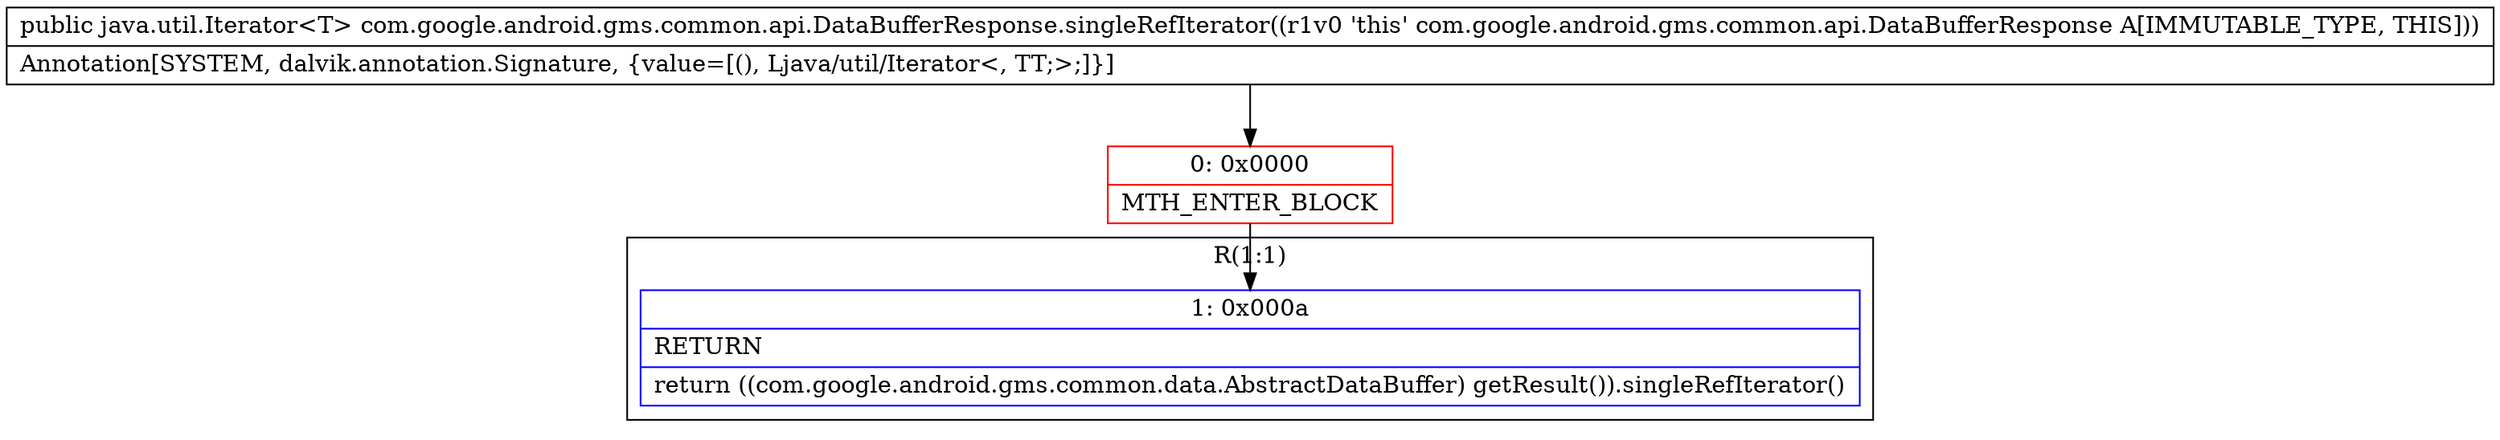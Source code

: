 digraph "CFG forcom.google.android.gms.common.api.DataBufferResponse.singleRefIterator()Ljava\/util\/Iterator;" {
subgraph cluster_Region_2036453168 {
label = "R(1:1)";
node [shape=record,color=blue];
Node_1 [shape=record,label="{1\:\ 0x000a|RETURN\l|return ((com.google.android.gms.common.data.AbstractDataBuffer) getResult()).singleRefIterator()\l}"];
}
Node_0 [shape=record,color=red,label="{0\:\ 0x0000|MTH_ENTER_BLOCK\l}"];
MethodNode[shape=record,label="{public java.util.Iterator\<T\> com.google.android.gms.common.api.DataBufferResponse.singleRefIterator((r1v0 'this' com.google.android.gms.common.api.DataBufferResponse A[IMMUTABLE_TYPE, THIS]))  | Annotation[SYSTEM, dalvik.annotation.Signature, \{value=[(), Ljava\/util\/Iterator\<, TT;\>;]\}]\l}"];
MethodNode -> Node_0;
Node_0 -> Node_1;
}

